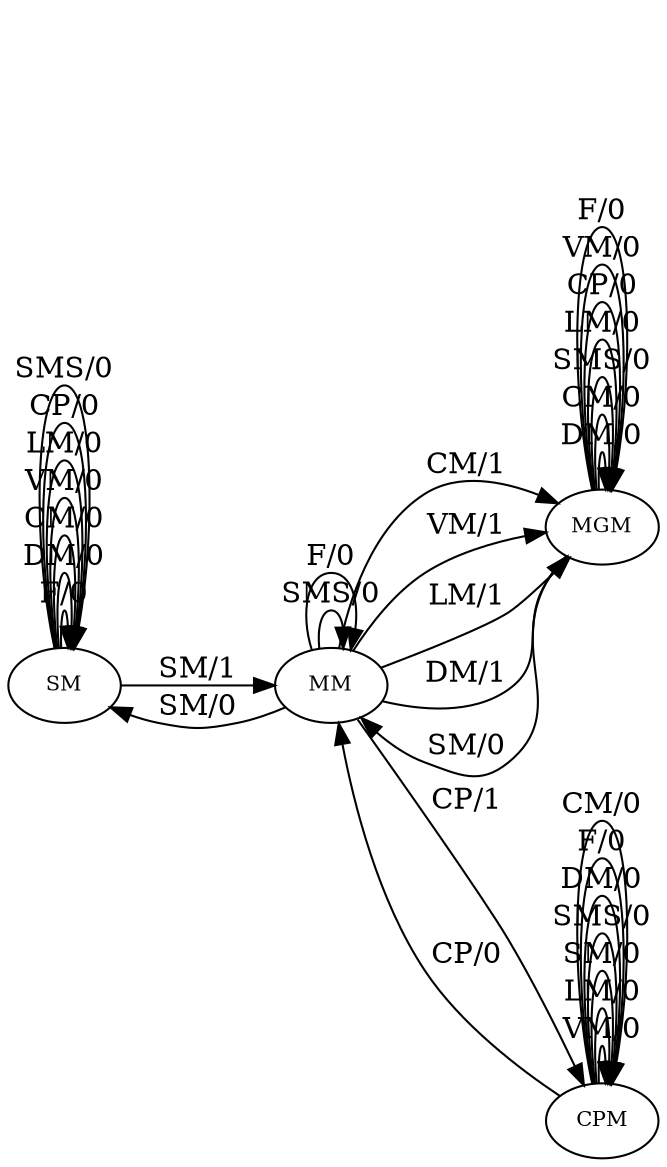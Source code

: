 digraph MefGraph{
	node [fontsize="10"]

                  	rankdir=LR
	0 [label="SM"]
	1 [label="MM"]
	2 [label="MGM"]
	3 [label="CPM"]

	3 -> 3 [label="VM/0"]
	3 -> 3 [label="LM/0"]
	1 -> 2 [label="CM/1"]
	3 -> 1 [label="CP/0"]
	2 -> 2 [label="DM/0"]
	0 -> 0 [label="F/0"]
	2 -> 2 [label="CM/0"]
	1 -> 2 [label="VM/1"]
	1 -> 2 [label="LM/1"]
	3 -> 3 [label="SM/0"]
	1 -> 3 [label="CP/1"]
	0 -> 0 [label="DM/0"]
	2 -> 2 [label="SMS/0"]
	2 -> 2 [label="LM/0"]
	0 -> 0 [label="CM/0"]
	2 -> 2 [label="CP/0"]
	2 -> 2 [label="VM/0"]
	1 -> 0 [label="SM/0"]
	2 -> 2 [label="F/0"]
	1 -> 1 [label="SMS/0"]
	0 -> 0 [label="VM/0"]
	0 -> 0 [label="LM/0"]
	1 -> 1 [label="F/0"]
	0 -> 0 [label="CP/0"]
	3 -> 3 [label="SMS/0"]
	3 -> 3 [label="DM/0"]
	2 -> 1 [label="SM/0"]
	3 -> 3 [label="F/0"]
	3 -> 3 [label="CM/0"]
	0 -> 0 [label="SMS/0"]
	0 -> 1 [label="SM/1"]
	1 -> 2 [label="DM/1"]
}
